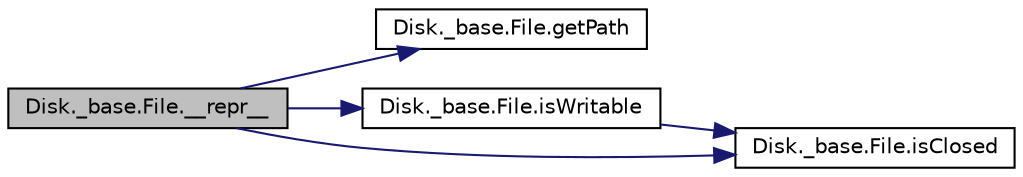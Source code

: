 digraph "Disk._base.File.__repr__"
{
 // INTERACTIVE_SVG=YES
  bgcolor="transparent";
  edge [fontname="Helvetica",fontsize="10",labelfontname="Helvetica",labelfontsize="10"];
  node [fontname="Helvetica",fontsize="10",shape=record];
  rankdir="LR";
  Node1 [label="Disk._base.File.__repr__",height=0.2,width=0.4,color="black", fillcolor="grey75", style="filled" fontcolor="black"];
  Node1 -> Node2 [color="midnightblue",fontsize="10",style="solid",fontname="Helvetica"];
  Node2 [label="Disk._base.File.getPath",height=0.2,width=0.4,color="black",URL="$class_disk_1_1__base_1_1_file.html#a7401ddb8e1f5573402123b8f65b7bc08"];
  Node1 -> Node3 [color="midnightblue",fontsize="10",style="solid",fontname="Helvetica"];
  Node3 [label="Disk._base.File.isWritable",height=0.2,width=0.4,color="black",URL="$class_disk_1_1__base_1_1_file.html#af4a79b03f7f30ffdf6be32aaa025f9aa"];
  Node3 -> Node4 [color="midnightblue",fontsize="10",style="solid",fontname="Helvetica"];
  Node4 [label="Disk._base.File.isClosed",height=0.2,width=0.4,color="black",URL="$class_disk_1_1__base_1_1_file.html#a5801d2db863fa1967d7847917aa757f3"];
  Node1 -> Node4 [color="midnightblue",fontsize="10",style="solid",fontname="Helvetica"];
}
